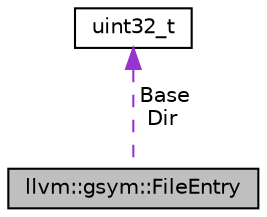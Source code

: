 digraph "llvm::gsym::FileEntry"
{
 // LATEX_PDF_SIZE
  bgcolor="transparent";
  edge [fontname="Helvetica",fontsize="10",labelfontname="Helvetica",labelfontsize="10"];
  node [fontname="Helvetica",fontsize="10",shape="box"];
  Node1 [label="llvm::gsym::FileEntry",height=0.2,width=0.4,color="black", fillcolor="grey75", style="filled", fontcolor="black",tooltip="Files in GSYM are contained in FileEntry structs where we split the directory and basename into two d..."];
  Node2 -> Node1 [dir="back",color="darkorchid3",fontsize="10",style="dashed",label=" Base\nDir" ,fontname="Helvetica"];
  Node2 [label="uint32_t",height=0.2,width=0.4,color="black",URL="$classuint32__t.html",tooltip=" "];
}

